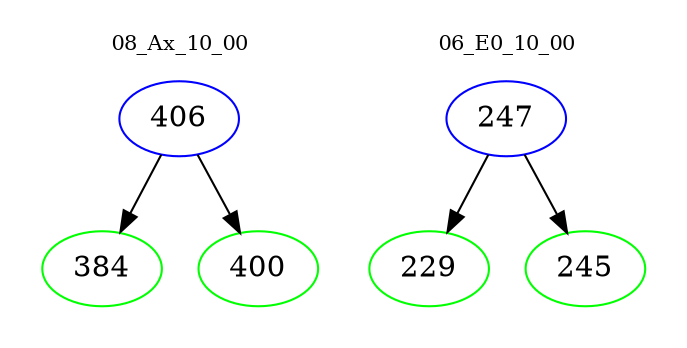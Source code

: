 digraph{
subgraph cluster_0 {
color = white
label = "08_Ax_10_00";
fontsize=10;
T0_406 [label="406", color="blue"]
T0_406 -> T0_384 [color="black"]
T0_384 [label="384", color="green"]
T0_406 -> T0_400 [color="black"]
T0_400 [label="400", color="green"]
}
subgraph cluster_1 {
color = white
label = "06_E0_10_00";
fontsize=10;
T1_247 [label="247", color="blue"]
T1_247 -> T1_229 [color="black"]
T1_229 [label="229", color="green"]
T1_247 -> T1_245 [color="black"]
T1_245 [label="245", color="green"]
}
}
